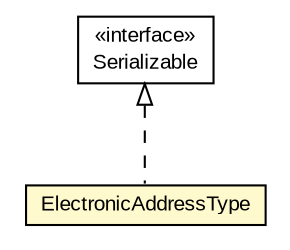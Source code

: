 #!/usr/local/bin/dot
#
# Class diagram 
# Generated by UMLGraph version R5_6-24-gf6e263 (http://www.umlgraph.org/)
#

digraph G {
	edge [fontname="arial",fontsize=10,labelfontname="arial",labelfontsize=10];
	node [fontname="arial",fontsize=10,shape=plaintext];
	nodesep=0.25;
	ranksep=0.5;
	// eu.europa.esig.jaxb.tsl.ElectronicAddressType
	c344698 [label=<<table title="eu.europa.esig.jaxb.tsl.ElectronicAddressType" border="0" cellborder="1" cellspacing="0" cellpadding="2" port="p" bgcolor="lemonChiffon" href="./ElectronicAddressType.html">
		<tr><td><table border="0" cellspacing="0" cellpadding="1">
<tr><td align="center" balign="center"> ElectronicAddressType </td></tr>
		</table></td></tr>
		</table>>, URL="./ElectronicAddressType.html", fontname="arial", fontcolor="black", fontsize=10.0];
	//eu.europa.esig.jaxb.tsl.ElectronicAddressType implements java.io.Serializable
	c344960:p -> c344698:p [dir=back,arrowtail=empty,style=dashed];
	// java.io.Serializable
	c344960 [label=<<table title="java.io.Serializable" border="0" cellborder="1" cellspacing="0" cellpadding="2" port="p" href="http://java.sun.com/j2se/1.4.2/docs/api/java/io/Serializable.html">
		<tr><td><table border="0" cellspacing="0" cellpadding="1">
<tr><td align="center" balign="center"> &#171;interface&#187; </td></tr>
<tr><td align="center" balign="center"> Serializable </td></tr>
		</table></td></tr>
		</table>>, URL="http://java.sun.com/j2se/1.4.2/docs/api/java/io/Serializable.html", fontname="arial", fontcolor="black", fontsize=10.0];
}

